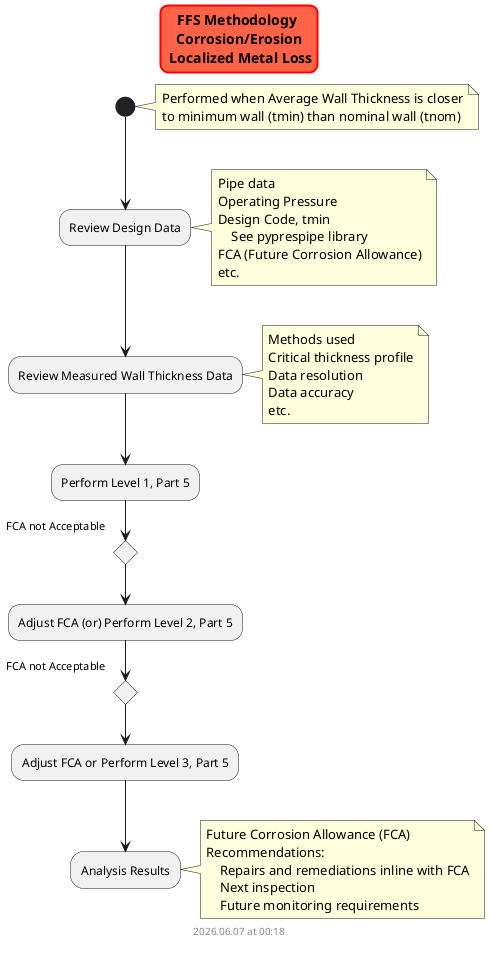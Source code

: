 @startuml ffs_methodology_local_metal
skinparam titleBorderRoundCorner 15
skinparam titleBorderThickness 2
skinparam titleBorderColor red
skinparam titleBackgroundColor Tomato

title FFS Methodology \n Corrosion/Erosion \n Localized Metal Loss
        note right
            Performed when Average Wall Thickness is closer
            to minimum wall (tmin) than nominal wall (tnom)
        end note

(*) --> Review Design Data
        note right
            Pipe data
            Operating Pressure
            Design Code, tmin
                See pyprespipe library
            FCA (Future Corrosion Allowance)
            etc.
        end note

    --> Review Measured Wall Thickness Data
        note right
            Methods used
            Critical thickness profile
            Data resolution
            Data accuracy
            etc.
        end note

    --> Perform Level 1, Part 5
        if "FCA not Acceptable" then
        --> Adjust FCA (or) Perform Level 2, Part 5
        if "FCA not Acceptable" then
            --> Adjust FCA or Perform Level 3, Part 5

    --> Analysis Results
        note right
            Future Corrosion Allowance (FCA)
            Recommendations: 
                Repairs and remediations inline with FCA
                Next inspection
                Future monitoring requirements
        end note

footer
%date("yyyy.MM.dd' at 'HH:mm")
%filename()
end footer

@enduml
